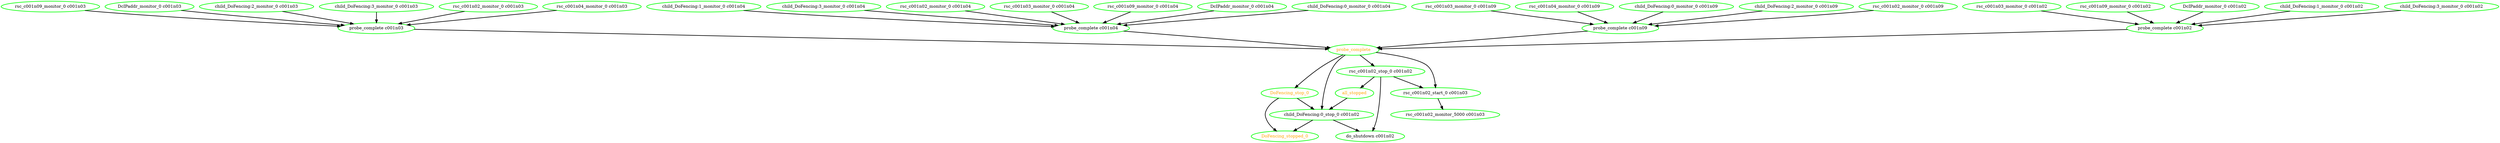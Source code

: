  digraph "g" {
"DcIPaddr_monitor_0 c001n02" -> "probe_complete c001n02" [ style = bold]
"DcIPaddr_monitor_0 c001n02" [ style=bold color="green" fontcolor="black" ]
"DcIPaddr_monitor_0 c001n03" -> "probe_complete c001n03" [ style = bold]
"DcIPaddr_monitor_0 c001n03" [ style=bold color="green" fontcolor="black" ]
"DcIPaddr_monitor_0 c001n04" -> "probe_complete c001n04" [ style = bold]
"DcIPaddr_monitor_0 c001n04" [ style=bold color="green" fontcolor="black" ]
"DoFencing_stop_0" -> "DoFencing_stopped_0" [ style = bold]
"DoFencing_stop_0" -> "child_DoFencing:0_stop_0 c001n02" [ style = bold]
"DoFencing_stop_0" [ style=bold color="green" fontcolor="orange" ]
"DoFencing_stopped_0" [ style=bold color="green" fontcolor="orange" ]
"all_stopped" -> "child_DoFencing:0_stop_0 c001n02" [ style = bold]
"all_stopped" [ style=bold color="green" fontcolor="orange"  ]
"child_DoFencing:0_monitor_0 c001n04" -> "probe_complete c001n04" [ style = bold]
"child_DoFencing:0_monitor_0 c001n04" [ style=bold color="green" fontcolor="black" ]
"child_DoFencing:0_monitor_0 c001n09" -> "probe_complete c001n09" [ style = bold]
"child_DoFencing:0_monitor_0 c001n09" [ style=bold color="green" fontcolor="black" ]
"child_DoFencing:0_stop_0 c001n02" -> "DoFencing_stopped_0" [ style = bold]
"child_DoFencing:0_stop_0 c001n02" -> "do_shutdown c001n02" [ style = bold]
"child_DoFencing:0_stop_0 c001n02" [ style=bold color="green" fontcolor="black" ]
"child_DoFencing:1_monitor_0 c001n02" -> "probe_complete c001n02" [ style = bold]
"child_DoFencing:1_monitor_0 c001n02" [ style=bold color="green" fontcolor="black" ]
"child_DoFencing:1_monitor_0 c001n04" -> "probe_complete c001n04" [ style = bold]
"child_DoFencing:1_monitor_0 c001n04" [ style=bold color="green" fontcolor="black" ]
"child_DoFencing:2_monitor_0 c001n03" -> "probe_complete c001n03" [ style = bold]
"child_DoFencing:2_monitor_0 c001n03" [ style=bold color="green" fontcolor="black" ]
"child_DoFencing:2_monitor_0 c001n09" -> "probe_complete c001n09" [ style = bold]
"child_DoFencing:2_monitor_0 c001n09" [ style=bold color="green" fontcolor="black" ]
"child_DoFencing:3_monitor_0 c001n02" -> "probe_complete c001n02" [ style = bold]
"child_DoFencing:3_monitor_0 c001n02" [ style=bold color="green" fontcolor="black" ]
"child_DoFencing:3_monitor_0 c001n03" -> "probe_complete c001n03" [ style = bold]
"child_DoFencing:3_monitor_0 c001n03" [ style=bold color="green" fontcolor="black" ]
"child_DoFencing:3_monitor_0 c001n04" -> "probe_complete c001n04" [ style = bold]
"child_DoFencing:3_monitor_0 c001n04" [ style=bold color="green" fontcolor="black" ]
"do_shutdown c001n02" [ style=bold color="green" fontcolor="black" ]
"probe_complete c001n02" -> "probe_complete" [ style = bold]
"probe_complete c001n02" [ style=bold color="green" fontcolor="black" ]
"probe_complete c001n03" -> "probe_complete" [ style = bold]
"probe_complete c001n03" [ style=bold color="green" fontcolor="black" ]
"probe_complete c001n04" -> "probe_complete" [ style = bold]
"probe_complete c001n04" [ style=bold color="green" fontcolor="black" ]
"probe_complete c001n09" -> "probe_complete" [ style = bold]
"probe_complete c001n09" [ style=bold color="green" fontcolor="black" ]
"probe_complete" -> "DoFencing_stop_0" [ style = bold]
"probe_complete" -> "child_DoFencing:0_stop_0 c001n02" [ style = bold]
"probe_complete" -> "rsc_c001n02_start_0 c001n03" [ style = bold]
"probe_complete" -> "rsc_c001n02_stop_0 c001n02" [ style = bold]
"probe_complete" [ style=bold color="green" fontcolor="orange" ]
"rsc_c001n02_monitor_0 c001n03" -> "probe_complete c001n03" [ style = bold]
"rsc_c001n02_monitor_0 c001n03" [ style=bold color="green" fontcolor="black" ]
"rsc_c001n02_monitor_0 c001n04" -> "probe_complete c001n04" [ style = bold]
"rsc_c001n02_monitor_0 c001n04" [ style=bold color="green" fontcolor="black" ]
"rsc_c001n02_monitor_0 c001n09" -> "probe_complete c001n09" [ style = bold]
"rsc_c001n02_monitor_0 c001n09" [ style=bold color="green" fontcolor="black" ]
"rsc_c001n02_monitor_5000 c001n03" [ style=bold color="green" fontcolor="black" ]
"rsc_c001n02_start_0 c001n03" -> "rsc_c001n02_monitor_5000 c001n03" [ style = bold]
"rsc_c001n02_start_0 c001n03" [ style=bold color="green" fontcolor="black" ]
"rsc_c001n02_stop_0 c001n02" -> "all_stopped" [ style = bold]
"rsc_c001n02_stop_0 c001n02" -> "do_shutdown c001n02" [ style = bold]
"rsc_c001n02_stop_0 c001n02" -> "rsc_c001n02_start_0 c001n03" [ style = bold]
"rsc_c001n02_stop_0 c001n02" [ style=bold color="green" fontcolor="black" ]
"rsc_c001n03_monitor_0 c001n02" -> "probe_complete c001n02" [ style = bold]
"rsc_c001n03_monitor_0 c001n02" [ style=bold color="green" fontcolor="black" ]
"rsc_c001n03_monitor_0 c001n04" -> "probe_complete c001n04" [ style = bold]
"rsc_c001n03_monitor_0 c001n04" [ style=bold color="green" fontcolor="black" ]
"rsc_c001n03_monitor_0 c001n09" -> "probe_complete c001n09" [ style = bold]
"rsc_c001n03_monitor_0 c001n09" [ style=bold color="green" fontcolor="black" ]
"rsc_c001n04_monitor_0 c001n03" -> "probe_complete c001n03" [ style = bold]
"rsc_c001n04_monitor_0 c001n03" [ style=bold color="green" fontcolor="black" ]
"rsc_c001n04_monitor_0 c001n09" -> "probe_complete c001n09" [ style = bold]
"rsc_c001n04_monitor_0 c001n09" [ style=bold color="green" fontcolor="black" ]
"rsc_c001n09_monitor_0 c001n02" -> "probe_complete c001n02" [ style = bold]
"rsc_c001n09_monitor_0 c001n02" [ style=bold color="green" fontcolor="black" ]
"rsc_c001n09_monitor_0 c001n03" -> "probe_complete c001n03" [ style = bold]
"rsc_c001n09_monitor_0 c001n03" [ style=bold color="green" fontcolor="black" ]
"rsc_c001n09_monitor_0 c001n04" -> "probe_complete c001n04" [ style = bold]
"rsc_c001n09_monitor_0 c001n04" [ style=bold color="green" fontcolor="black" ]
}
